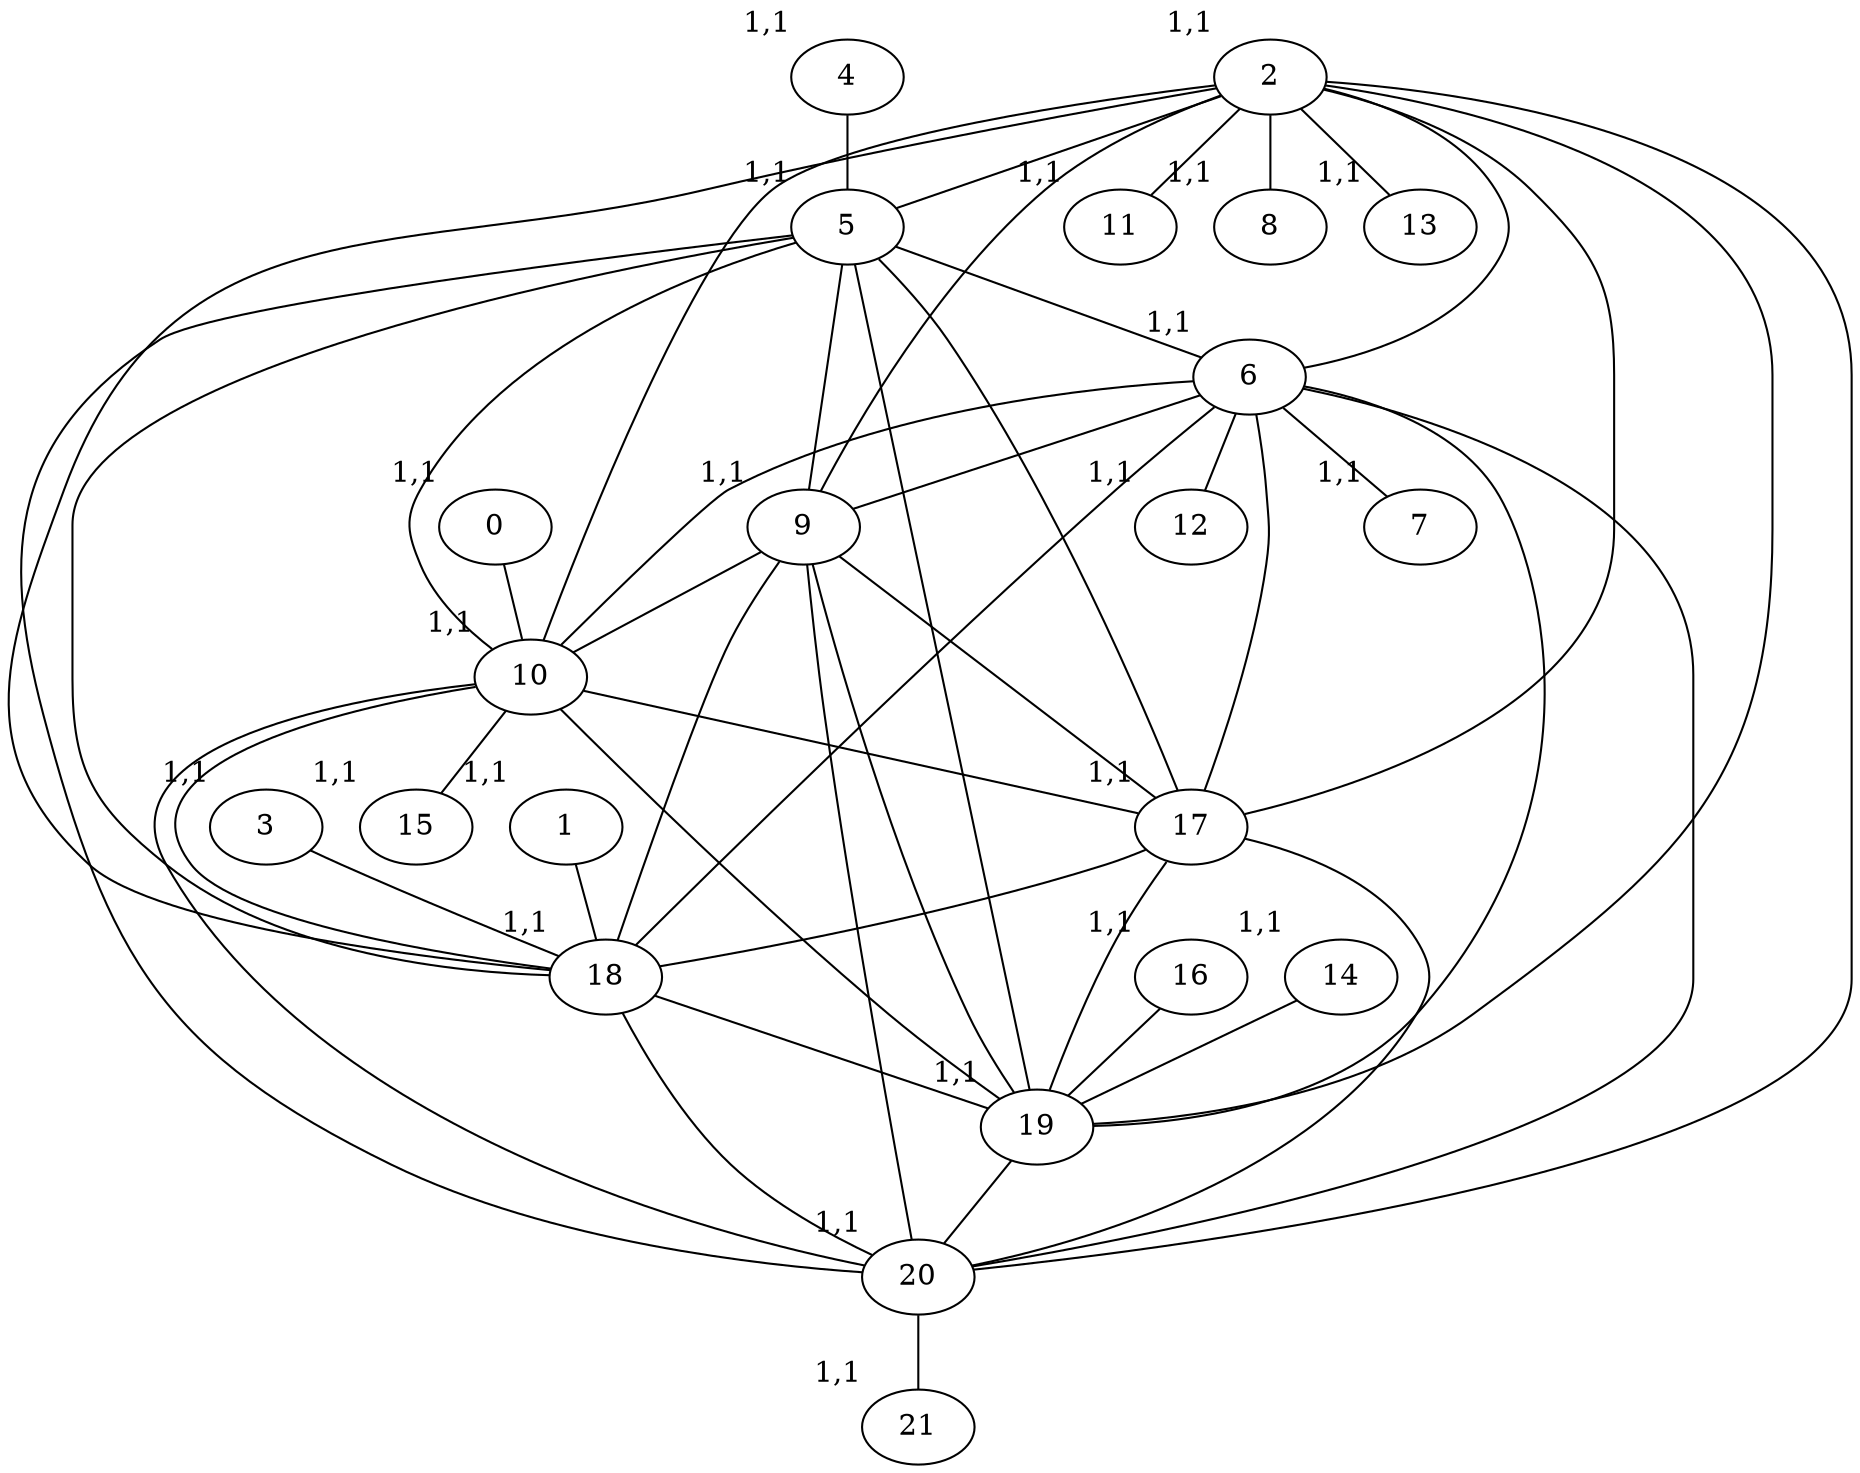 graph G {
17 [xlabel="1,1"];
17 -- 18;
17 -- 19;
17 -- 20;
6 [xlabel="1,1"];
6 -- 17;
6 -- 18;
6 -- 9;
6 -- 10;
6 -- 19;
6 -- 20;
6 -- 12;
6 -- 7;
12 [xlabel="1,1"];
7 [xlabel="1,1"];
18 [xlabel="1,1"];
18 -- 19;
18 -- 20;
1 [xlabel="1,1"];
1 -- 18;
3 [xlabel="1,1"];
3 -- 18;
9 [xlabel="1,1"];
9 -- 17;
9 -- 18;
9 -- 10;
9 -- 19;
9 -- 20;
10 [xlabel="1,1"];
10 -- 17;
10 -- 18;
10 -- 19;
10 -- 20;
10 -- 15;
0 [xlabel="1,1"];
0 -- 10;
15 [xlabel="1,1"];
19 [xlabel="1,1"];
19 -- 20;
16 [xlabel="1,1"];
16 -- 19;
14 [xlabel="1,1"];
14 -- 19;
5 [xlabel="1,1"];
5 -- 17;
5 -- 6;
5 -- 18;
5 -- 9;
5 -- 10;
5 -- 19;
5 -- 20;
4 [xlabel="1,1"];
4 -- 5;
20 [xlabel="1,1"];
20 -- 21;
21 [xlabel="1,1"];
2 [xlabel="1,1"];
2 -- 17;
2 -- 6;
2 -- 18;
2 -- 9;
2 -- 10;
2 -- 19;
2 -- 5;
2 -- 20;
2 -- 11;
2 -- 8;
2 -- 13;
11 [xlabel="1,1"];
8 [xlabel="1,1"];
13 [xlabel="1,1"];
}